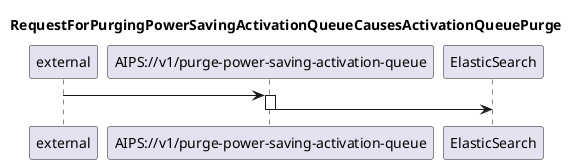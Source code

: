 @startuml 402_purgePowerSavingActivationQueue
skinparam responseMessageBelowArrow true

title
RequestForPurgingPowerSavingActivationQueueCausesActivationQueuePurge
end title

participant "external" as requestor
participant "AIPS://v1/purge-power-saving-activation-queue" as purgeQueue
participant "ElasticSearch" as es

requestor -> purgeQueue
activate purgeQueue
purgeQueue -> es

deactivate purgeQueue

@enduml